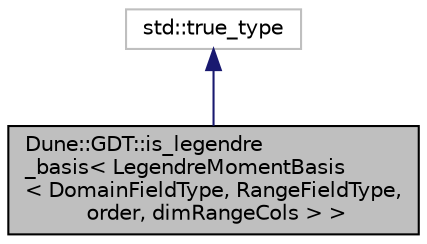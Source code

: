 digraph "Dune::GDT::is_legendre_basis&lt; LegendreMomentBasis&lt; DomainFieldType, RangeFieldType, order, dimRangeCols &gt; &gt;"
{
  edge [fontname="Helvetica",fontsize="10",labelfontname="Helvetica",labelfontsize="10"];
  node [fontname="Helvetica",fontsize="10",shape=record];
  Node0 [label="Dune::GDT::is_legendre\l_basis\< LegendreMomentBasis\l\< DomainFieldType, RangeFieldType,\l order, dimRangeCols \> \>",height=0.2,width=0.4,color="black", fillcolor="grey75", style="filled", fontcolor="black"];
  Node1 -> Node0 [dir="back",color="midnightblue",fontsize="10",style="solid",fontname="Helvetica"];
  Node1 [label="std::true_type",height=0.2,width=0.4,color="grey75", fillcolor="white", style="filled"];
}
